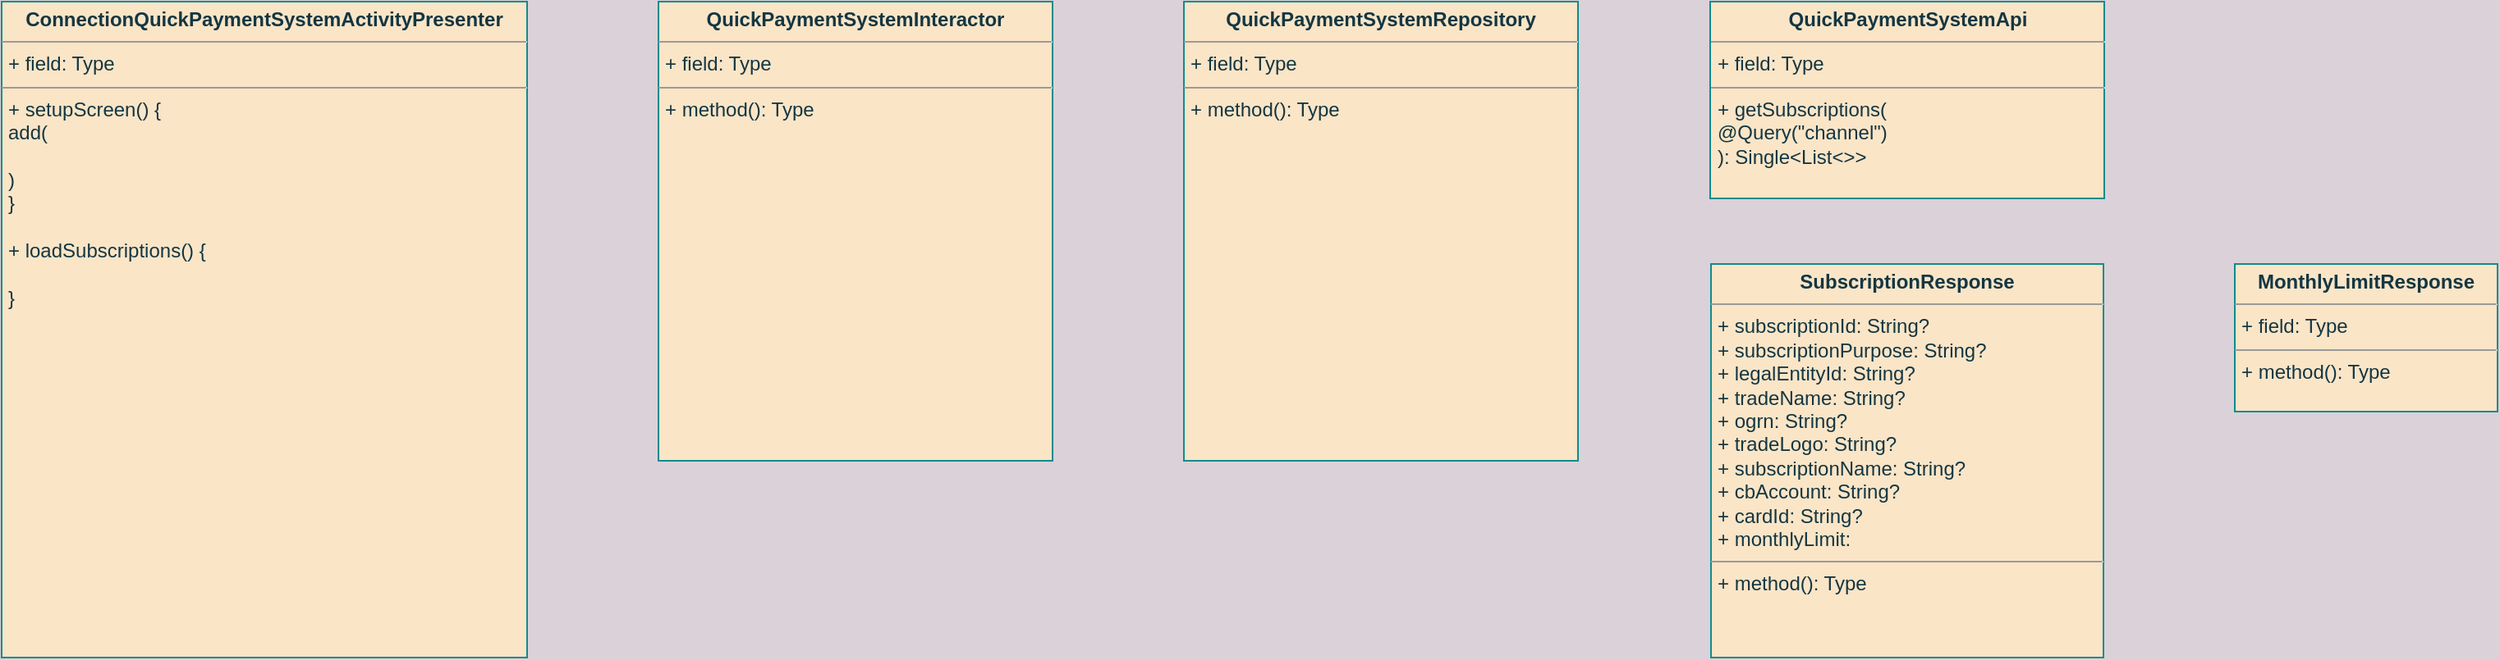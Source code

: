 <mxfile version="20.0.1" type="github">
  <diagram id="REd2az73bZLLk8C03Xev" name="Page-1">
    <mxGraphModel dx="728" dy="492" grid="1" gridSize="10" guides="1" tooltips="1" connect="1" arrows="1" fold="1" page="1" pageScale="1" pageWidth="827" pageHeight="1169" background="#DAD2D8" math="0" shadow="0">
      <root>
        <mxCell id="0" />
        <mxCell id="1" parent="0" />
        <mxCell id="EO5f5xAux6SPSBFMG4Oc-1" value="&lt;p style=&quot;margin:0px;margin-top:4px;text-align:center;&quot;&gt;&lt;b&gt;ConnectionQuickPaymentSystemActivityPresenter&lt;/b&gt;&lt;/p&gt;&lt;hr size=&quot;1&quot;&gt;&lt;p style=&quot;margin:0px;margin-left:4px;&quot;&gt;+ field: Type&lt;/p&gt;&lt;hr size=&quot;1&quot;&gt;&lt;p style=&quot;margin:0px;margin-left:4px;&quot;&gt;+ setupScreen() {&lt;/p&gt;&lt;p style=&quot;margin:0px;margin-left:4px;&quot;&gt;add(&lt;/p&gt;&lt;p style=&quot;margin:0px;margin-left:4px;&quot;&gt;&lt;br&gt;&lt;/p&gt;&lt;p style=&quot;margin:0px;margin-left:4px;&quot;&gt;)&lt;br&gt;&lt;/p&gt;&lt;p style=&quot;margin:0px;margin-left:4px;&quot;&gt;}&lt;/p&gt;&lt;p style=&quot;margin:0px;margin-left:4px;&quot;&gt;&lt;br&gt;&lt;/p&gt;&lt;p style=&quot;margin:0px;margin-left:4px;&quot;&gt;+ loadSubscriptions() {&lt;/p&gt;&lt;p style=&quot;margin:0px;margin-left:4px;&quot;&gt;&lt;br&gt;&lt;/p&gt;&lt;p style=&quot;margin:0px;margin-left:4px;&quot;&gt;}&lt;br&gt;&lt;/p&gt;" style="verticalAlign=top;align=left;overflow=fill;fontSize=12;fontFamily=Helvetica;html=1;rounded=0;sketch=0;fontColor=#143642;strokeColor=#0F8B8D;fillColor=#FAE5C7;" vertex="1" parent="1">
          <mxGeometry x="80" y="80" width="320" height="400" as="geometry" />
        </mxCell>
        <mxCell id="EO5f5xAux6SPSBFMG4Oc-2" value="&lt;p style=&quot;margin:0px;margin-top:4px;text-align:center;&quot;&gt;&lt;b&gt;QuickPaymentSystemInteractor&lt;/b&gt;&lt;/p&gt;&lt;hr size=&quot;1&quot;&gt;&lt;p style=&quot;margin:0px;margin-left:4px;&quot;&gt;+ field: Type&lt;/p&gt;&lt;hr size=&quot;1&quot;&gt;&lt;p style=&quot;margin:0px;margin-left:4px;&quot;&gt;+ method(): Type&lt;/p&gt;" style="verticalAlign=top;align=left;overflow=fill;fontSize=12;fontFamily=Helvetica;html=1;rounded=0;sketch=0;fontColor=#143642;strokeColor=#0F8B8D;fillColor=#FAE5C7;" vertex="1" parent="1">
          <mxGeometry x="480" y="80" width="240" height="280" as="geometry" />
        </mxCell>
        <mxCell id="EO5f5xAux6SPSBFMG4Oc-3" value="&lt;p style=&quot;margin:0px;margin-top:4px;text-align:center;&quot;&gt;&lt;b&gt;QuickPaymentSystemRepository&lt;/b&gt;&lt;/p&gt;&lt;hr size=&quot;1&quot;&gt;&lt;p style=&quot;margin:0px;margin-left:4px;&quot;&gt;+ field: Type&lt;/p&gt;&lt;hr size=&quot;1&quot;&gt;&lt;p style=&quot;margin:0px;margin-left:4px;&quot;&gt;+ method(): Type&lt;/p&gt;" style="verticalAlign=top;align=left;overflow=fill;fontSize=12;fontFamily=Helvetica;html=1;rounded=0;sketch=0;fontColor=#143642;strokeColor=#0F8B8D;fillColor=#FAE5C7;" vertex="1" parent="1">
          <mxGeometry x="800" y="80" width="240" height="280" as="geometry" />
        </mxCell>
        <mxCell id="EO5f5xAux6SPSBFMG4Oc-4" value="&lt;p style=&quot;margin:0px;margin-top:4px;text-align:center;&quot;&gt;&lt;b&gt;QuickPaymentSystemApi&lt;/b&gt;&lt;/p&gt;&lt;hr size=&quot;1&quot;&gt;&lt;p style=&quot;margin:0px;margin-left:4px;&quot;&gt;+ field: Type&lt;/p&gt;&lt;hr size=&quot;1&quot;&gt;&lt;p style=&quot;margin:0px;margin-left:4px;&quot;&gt;+ getSubscriptions(&lt;/p&gt;&lt;p style=&quot;margin:0px;margin-left:4px;&quot;&gt;@Query(&quot;channel&quot;)&lt;/p&gt;&lt;p style=&quot;margin:0px;margin-left:4px;&quot;&gt;): Single&amp;lt;List&amp;lt;&amp;gt;&amp;gt;&lt;/p&gt;" style="verticalAlign=top;align=left;overflow=fill;fontSize=12;fontFamily=Helvetica;html=1;rounded=0;sketch=0;fontColor=#143642;strokeColor=#0F8B8D;fillColor=#FAE5C7;" vertex="1" parent="1">
          <mxGeometry x="1120.5" y="80" width="240" height="120" as="geometry" />
        </mxCell>
        <mxCell id="EO5f5xAux6SPSBFMG4Oc-5" value="&lt;p style=&quot;margin:0px;margin-top:4px;text-align:center;&quot;&gt;&lt;b&gt;SubscriptionResponse&lt;/b&gt;&lt;/p&gt;&lt;hr size=&quot;1&quot;&gt;&lt;p style=&quot;margin:0px;margin-left:4px;&quot;&gt;+ subscriptionId: String?&lt;/p&gt;&lt;p style=&quot;margin:0px;margin-left:4px;&quot;&gt;+ subscriptionPurpose: String?&lt;/p&gt;&lt;p style=&quot;margin:0px;margin-left:4px;&quot;&gt;+ legalEntityId: String?&lt;/p&gt;&lt;p style=&quot;margin:0px;margin-left:4px;&quot;&gt;+ tradeName: String?&lt;/p&gt;&lt;p style=&quot;margin:0px;margin-left:4px;&quot;&gt;+ ogrn: String?&lt;/p&gt;&lt;p style=&quot;margin:0px;margin-left:4px;&quot;&gt;+ tradeLogo: String?&lt;/p&gt;&lt;p style=&quot;margin:0px;margin-left:4px;&quot;&gt;+ subscriptionName: String?&lt;/p&gt;&lt;p style=&quot;margin:0px;margin-left:4px;&quot;&gt;+ cbAccount: String?&lt;/p&gt;&lt;p style=&quot;margin:0px;margin-left:4px;&quot;&gt;+ cardId: String?&lt;/p&gt;&lt;p style=&quot;margin:0px;margin-left:4px;&quot;&gt;+ monthlyLimit: &lt;br&gt;&lt;/p&gt;&lt;hr size=&quot;1&quot;&gt;&lt;p style=&quot;margin:0px;margin-left:4px;&quot;&gt;+ method(): Type&lt;/p&gt;" style="verticalAlign=top;align=left;overflow=fill;fontSize=12;fontFamily=Helvetica;html=1;rounded=0;sketch=0;fontColor=#143642;strokeColor=#0F8B8D;fillColor=#FAE5C7;" vertex="1" parent="1">
          <mxGeometry x="1121" y="240" width="239" height="240" as="geometry" />
        </mxCell>
        <mxCell id="EO5f5xAux6SPSBFMG4Oc-6" value="&lt;p style=&quot;margin:0px;margin-top:4px;text-align:center;&quot;&gt;&lt;b&gt;MonthlyLimitResponse&lt;/b&gt;&lt;/p&gt;&lt;hr size=&quot;1&quot;&gt;&lt;p style=&quot;margin:0px;margin-left:4px;&quot;&gt;+ field: Type&lt;/p&gt;&lt;hr size=&quot;1&quot;&gt;&lt;p style=&quot;margin:0px;margin-left:4px;&quot;&gt;+ method(): Type&lt;/p&gt;" style="verticalAlign=top;align=left;overflow=fill;fontSize=12;fontFamily=Helvetica;html=1;rounded=0;sketch=0;fontColor=#143642;strokeColor=#0F8B8D;fillColor=#FAE5C7;" vertex="1" parent="1">
          <mxGeometry x="1440" y="240" width="160" height="90" as="geometry" />
        </mxCell>
      </root>
    </mxGraphModel>
  </diagram>
</mxfile>
